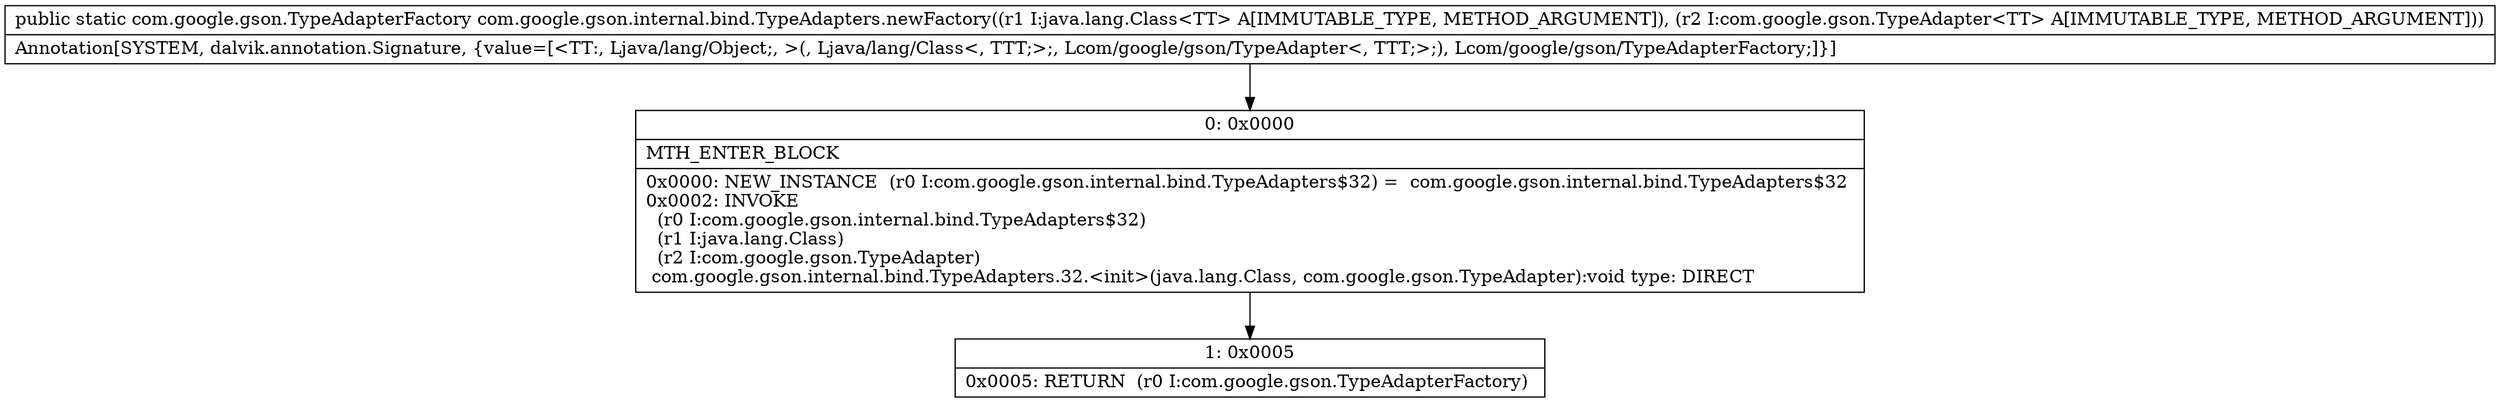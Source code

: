 digraph "CFG forcom.google.gson.internal.bind.TypeAdapters.newFactory(Ljava\/lang\/Class;Lcom\/google\/gson\/TypeAdapter;)Lcom\/google\/gson\/TypeAdapterFactory;" {
Node_0 [shape=record,label="{0\:\ 0x0000|MTH_ENTER_BLOCK\l|0x0000: NEW_INSTANCE  (r0 I:com.google.gson.internal.bind.TypeAdapters$32) =  com.google.gson.internal.bind.TypeAdapters$32 \l0x0002: INVOKE  \l  (r0 I:com.google.gson.internal.bind.TypeAdapters$32)\l  (r1 I:java.lang.Class)\l  (r2 I:com.google.gson.TypeAdapter)\l com.google.gson.internal.bind.TypeAdapters.32.\<init\>(java.lang.Class, com.google.gson.TypeAdapter):void type: DIRECT \l}"];
Node_1 [shape=record,label="{1\:\ 0x0005|0x0005: RETURN  (r0 I:com.google.gson.TypeAdapterFactory) \l}"];
MethodNode[shape=record,label="{public static com.google.gson.TypeAdapterFactory com.google.gson.internal.bind.TypeAdapters.newFactory((r1 I:java.lang.Class\<TT\> A[IMMUTABLE_TYPE, METHOD_ARGUMENT]), (r2 I:com.google.gson.TypeAdapter\<TT\> A[IMMUTABLE_TYPE, METHOD_ARGUMENT]))  | Annotation[SYSTEM, dalvik.annotation.Signature, \{value=[\<TT:, Ljava\/lang\/Object;, \>(, Ljava\/lang\/Class\<, TTT;\>;, Lcom\/google\/gson\/TypeAdapter\<, TTT;\>;), Lcom\/google\/gson\/TypeAdapterFactory;]\}]\l}"];
MethodNode -> Node_0;
Node_0 -> Node_1;
}

